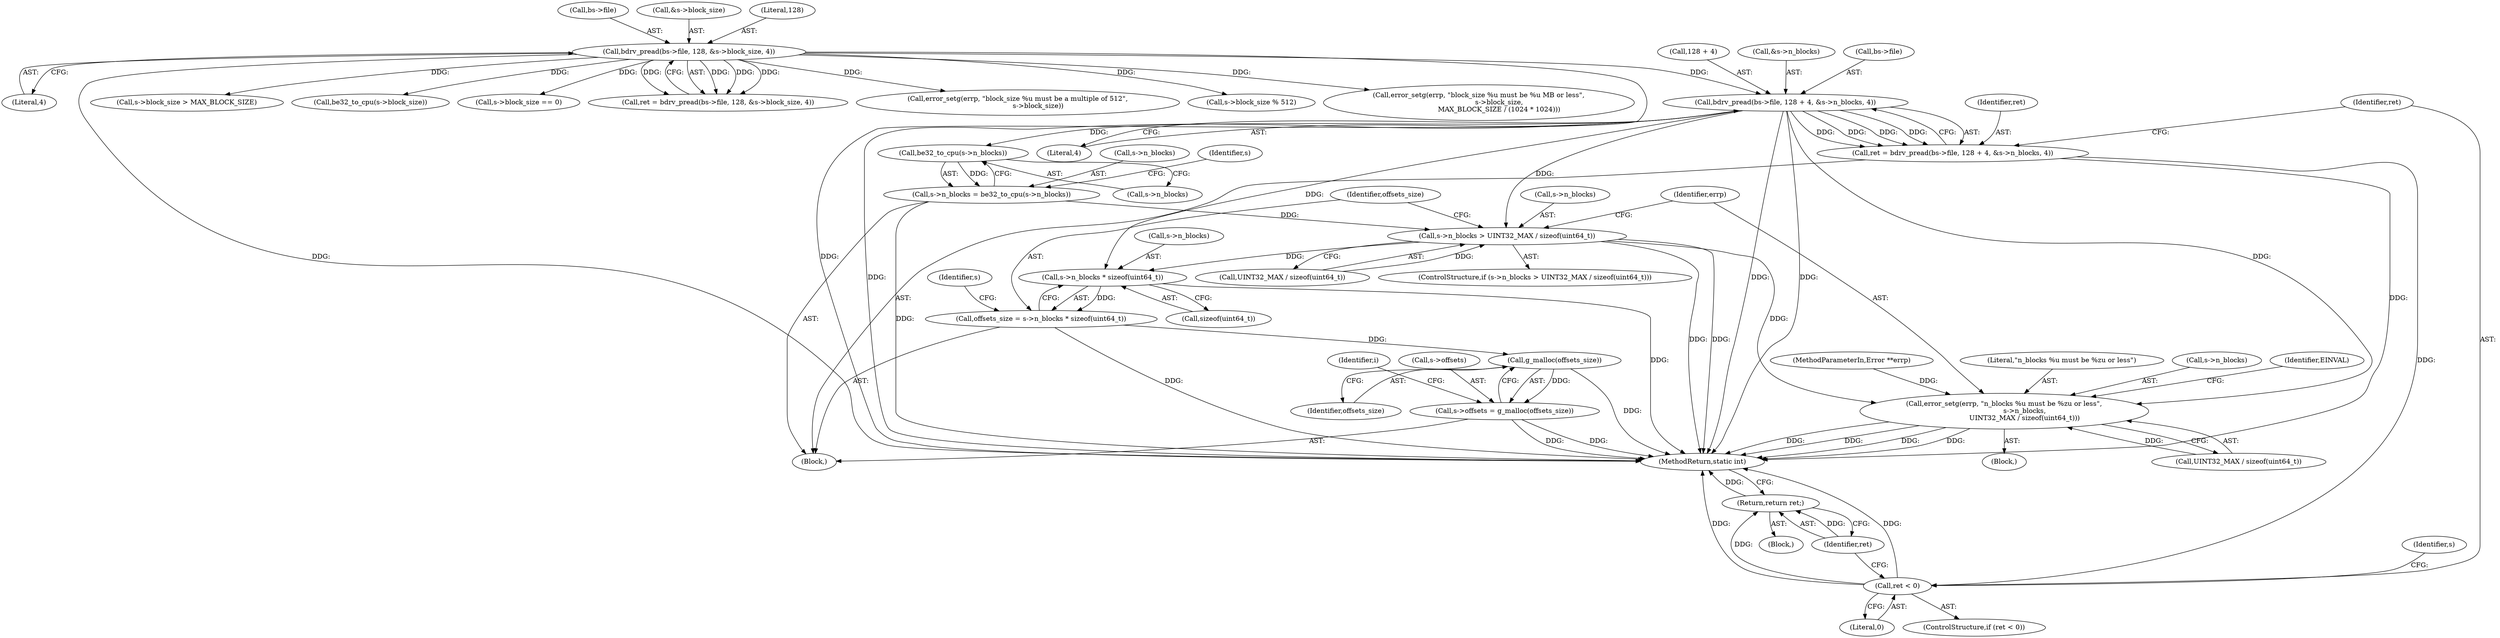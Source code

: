 digraph "0_qemu_509a41bab5306181044b5fff02eadf96d9c8676a@API" {
"1000207" [label="(Call,bdrv_pread(bs->file, 128 + 4, &s->n_blocks, 4))"];
"1000130" [label="(Call,bdrv_pread(bs->file, 128, &s->block_size, 4))"];
"1000205" [label="(Call,ret = bdrv_pread(bs->file, 128 + 4, &s->n_blocks, 4))"];
"1000220" [label="(Call,ret < 0)"];
"1000224" [label="(Return,return ret;)"];
"1000230" [label="(Call,be32_to_cpu(s->n_blocks))"];
"1000226" [label="(Call,s->n_blocks = be32_to_cpu(s->n_blocks))"];
"1000235" [label="(Call,s->n_blocks > UINT32_MAX / sizeof(uint64_t))"];
"1000244" [label="(Call,error_setg(errp, \"n_blocks %u must be %zu or less\",\n                   s->n_blocks,\n                   UINT32_MAX / sizeof(uint64_t)))"];
"1000259" [label="(Call,s->n_blocks * sizeof(uint64_t))"];
"1000257" [label="(Call,offsets_size = s->n_blocks * sizeof(uint64_t))"];
"1000269" [label="(Call,g_malloc(offsets_size))"];
"1000265" [label="(Call,s->offsets = g_malloc(offsets_size))"];
"1000206" [label="(Identifier,ret)"];
"1000223" [label="(Block,)"];
"1000208" [label="(Call,bs->file)"];
"1000185" [label="(Call,s->block_size > MAX_BLOCK_SIZE)"];
"1000228" [label="(Identifier,s)"];
"1000236" [label="(Call,s->n_blocks)"];
"1000151" [label="(Call,be32_to_cpu(s->block_size))"];
"1000211" [label="(Call,128 + 4)"];
"1000230" [label="(Call,be32_to_cpu(s->n_blocks))"];
"1000247" [label="(Call,s->n_blocks)"];
"1000225" [label="(Identifier,ret)"];
"1000172" [label="(Call,s->block_size == 0)"];
"1000239" [label="(Call,UINT32_MAX / sizeof(uint64_t))"];
"1000222" [label="(Literal,0)"];
"1000231" [label="(Call,s->n_blocks)"];
"1000270" [label="(Identifier,offsets_size)"];
"1000234" [label="(ControlStructure,if (s->n_blocks > UINT32_MAX / sizeof(uint64_t)))"];
"1000218" [label="(Literal,4)"];
"1000130" [label="(Call,bdrv_pread(bs->file, 128, &s->block_size, 4))"];
"1000221" [label="(Identifier,ret)"];
"1000245" [label="(Identifier,errp)"];
"1000265" [label="(Call,s->offsets = g_malloc(offsets_size))"];
"1000162" [label="(Call,error_setg(errp, \"block_size %u must be a multiple of 512\",\n                   s->block_size))"];
"1000266" [label="(Call,s->offsets)"];
"1000235" [label="(Call,s->n_blocks > UINT32_MAX / sizeof(uint64_t))"];
"1000219" [label="(ControlStructure,if (ret < 0))"];
"1000220" [label="(Call,ret < 0)"];
"1000259" [label="(Call,s->n_blocks * sizeof(uint64_t))"];
"1000131" [label="(Call,bs->file)"];
"1000263" [label="(Call,sizeof(uint64_t))"];
"1000135" [label="(Call,&s->block_size)"];
"1000260" [label="(Call,s->n_blocks)"];
"1000205" [label="(Call,ret = bdrv_pread(bs->file, 128 + 4, &s->n_blocks, 4))"];
"1000156" [label="(Call,s->block_size % 512)"];
"1000214" [label="(Call,&s->n_blocks)"];
"1000269" [label="(Call,g_malloc(offsets_size))"];
"1000227" [label="(Call,s->n_blocks)"];
"1000273" [label="(Identifier,i)"];
"1000237" [label="(Identifier,s)"];
"1000244" [label="(Call,error_setg(errp, \"n_blocks %u must be %zu or less\",\n                   s->n_blocks,\n                   UINT32_MAX / sizeof(uint64_t)))"];
"1000139" [label="(Literal,4)"];
"1000226" [label="(Call,s->n_blocks = be32_to_cpu(s->n_blocks))"];
"1000256" [label="(Identifier,EINVAL)"];
"1000267" [label="(Identifier,s)"];
"1000109" [label="(Block,)"];
"1000224" [label="(Return,return ret;)"];
"1000108" [label="(MethodParameterIn,Error **errp)"];
"1000250" [label="(Call,UINT32_MAX / sizeof(uint64_t))"];
"1000246" [label="(Literal,\"n_blocks %u must be %zu or less\")"];
"1000243" [label="(Block,)"];
"1000257" [label="(Call,offsets_size = s->n_blocks * sizeof(uint64_t))"];
"1000191" [label="(Call,error_setg(errp, \"block_size %u must be %u MB or less\",\n                   s->block_size,\n                   MAX_BLOCK_SIZE / (1024 * 1024)))"];
"1000300" [label="(MethodReturn,static int)"];
"1000128" [label="(Call,ret = bdrv_pread(bs->file, 128, &s->block_size, 4))"];
"1000207" [label="(Call,bdrv_pread(bs->file, 128 + 4, &s->n_blocks, 4))"];
"1000258" [label="(Identifier,offsets_size)"];
"1000134" [label="(Literal,128)"];
"1000207" -> "1000205"  [label="AST: "];
"1000207" -> "1000218"  [label="CFG: "];
"1000208" -> "1000207"  [label="AST: "];
"1000211" -> "1000207"  [label="AST: "];
"1000214" -> "1000207"  [label="AST: "];
"1000218" -> "1000207"  [label="AST: "];
"1000205" -> "1000207"  [label="CFG: "];
"1000207" -> "1000300"  [label="DDG: "];
"1000207" -> "1000300"  [label="DDG: "];
"1000207" -> "1000300"  [label="DDG: "];
"1000207" -> "1000205"  [label="DDG: "];
"1000207" -> "1000205"  [label="DDG: "];
"1000207" -> "1000205"  [label="DDG: "];
"1000207" -> "1000205"  [label="DDG: "];
"1000130" -> "1000207"  [label="DDG: "];
"1000207" -> "1000230"  [label="DDG: "];
"1000207" -> "1000235"  [label="DDG: "];
"1000207" -> "1000244"  [label="DDG: "];
"1000207" -> "1000259"  [label="DDG: "];
"1000130" -> "1000128"  [label="AST: "];
"1000130" -> "1000139"  [label="CFG: "];
"1000131" -> "1000130"  [label="AST: "];
"1000134" -> "1000130"  [label="AST: "];
"1000135" -> "1000130"  [label="AST: "];
"1000139" -> "1000130"  [label="AST: "];
"1000128" -> "1000130"  [label="CFG: "];
"1000130" -> "1000300"  [label="DDG: "];
"1000130" -> "1000300"  [label="DDG: "];
"1000130" -> "1000128"  [label="DDG: "];
"1000130" -> "1000128"  [label="DDG: "];
"1000130" -> "1000128"  [label="DDG: "];
"1000130" -> "1000128"  [label="DDG: "];
"1000130" -> "1000151"  [label="DDG: "];
"1000130" -> "1000156"  [label="DDG: "];
"1000130" -> "1000162"  [label="DDG: "];
"1000130" -> "1000172"  [label="DDG: "];
"1000130" -> "1000185"  [label="DDG: "];
"1000130" -> "1000191"  [label="DDG: "];
"1000205" -> "1000109"  [label="AST: "];
"1000206" -> "1000205"  [label="AST: "];
"1000221" -> "1000205"  [label="CFG: "];
"1000205" -> "1000300"  [label="DDG: "];
"1000205" -> "1000220"  [label="DDG: "];
"1000220" -> "1000219"  [label="AST: "];
"1000220" -> "1000222"  [label="CFG: "];
"1000221" -> "1000220"  [label="AST: "];
"1000222" -> "1000220"  [label="AST: "];
"1000225" -> "1000220"  [label="CFG: "];
"1000228" -> "1000220"  [label="CFG: "];
"1000220" -> "1000300"  [label="DDG: "];
"1000220" -> "1000300"  [label="DDG: "];
"1000220" -> "1000224"  [label="DDG: "];
"1000224" -> "1000223"  [label="AST: "];
"1000224" -> "1000225"  [label="CFG: "];
"1000225" -> "1000224"  [label="AST: "];
"1000300" -> "1000224"  [label="CFG: "];
"1000224" -> "1000300"  [label="DDG: "];
"1000225" -> "1000224"  [label="DDG: "];
"1000230" -> "1000226"  [label="AST: "];
"1000230" -> "1000231"  [label="CFG: "];
"1000231" -> "1000230"  [label="AST: "];
"1000226" -> "1000230"  [label="CFG: "];
"1000230" -> "1000226"  [label="DDG: "];
"1000226" -> "1000109"  [label="AST: "];
"1000227" -> "1000226"  [label="AST: "];
"1000237" -> "1000226"  [label="CFG: "];
"1000226" -> "1000300"  [label="DDG: "];
"1000226" -> "1000235"  [label="DDG: "];
"1000235" -> "1000234"  [label="AST: "];
"1000235" -> "1000239"  [label="CFG: "];
"1000236" -> "1000235"  [label="AST: "];
"1000239" -> "1000235"  [label="AST: "];
"1000245" -> "1000235"  [label="CFG: "];
"1000258" -> "1000235"  [label="CFG: "];
"1000235" -> "1000300"  [label="DDG: "];
"1000235" -> "1000300"  [label="DDG: "];
"1000239" -> "1000235"  [label="DDG: "];
"1000235" -> "1000244"  [label="DDG: "];
"1000235" -> "1000259"  [label="DDG: "];
"1000244" -> "1000243"  [label="AST: "];
"1000244" -> "1000250"  [label="CFG: "];
"1000245" -> "1000244"  [label="AST: "];
"1000246" -> "1000244"  [label="AST: "];
"1000247" -> "1000244"  [label="AST: "];
"1000250" -> "1000244"  [label="AST: "];
"1000256" -> "1000244"  [label="CFG: "];
"1000244" -> "1000300"  [label="DDG: "];
"1000244" -> "1000300"  [label="DDG: "];
"1000244" -> "1000300"  [label="DDG: "];
"1000244" -> "1000300"  [label="DDG: "];
"1000108" -> "1000244"  [label="DDG: "];
"1000250" -> "1000244"  [label="DDG: "];
"1000259" -> "1000257"  [label="AST: "];
"1000259" -> "1000263"  [label="CFG: "];
"1000260" -> "1000259"  [label="AST: "];
"1000263" -> "1000259"  [label="AST: "];
"1000257" -> "1000259"  [label="CFG: "];
"1000259" -> "1000300"  [label="DDG: "];
"1000259" -> "1000257"  [label="DDG: "];
"1000257" -> "1000109"  [label="AST: "];
"1000258" -> "1000257"  [label="AST: "];
"1000267" -> "1000257"  [label="CFG: "];
"1000257" -> "1000300"  [label="DDG: "];
"1000257" -> "1000269"  [label="DDG: "];
"1000269" -> "1000265"  [label="AST: "];
"1000269" -> "1000270"  [label="CFG: "];
"1000270" -> "1000269"  [label="AST: "];
"1000265" -> "1000269"  [label="CFG: "];
"1000269" -> "1000300"  [label="DDG: "];
"1000269" -> "1000265"  [label="DDG: "];
"1000265" -> "1000109"  [label="AST: "];
"1000266" -> "1000265"  [label="AST: "];
"1000273" -> "1000265"  [label="CFG: "];
"1000265" -> "1000300"  [label="DDG: "];
"1000265" -> "1000300"  [label="DDG: "];
}
